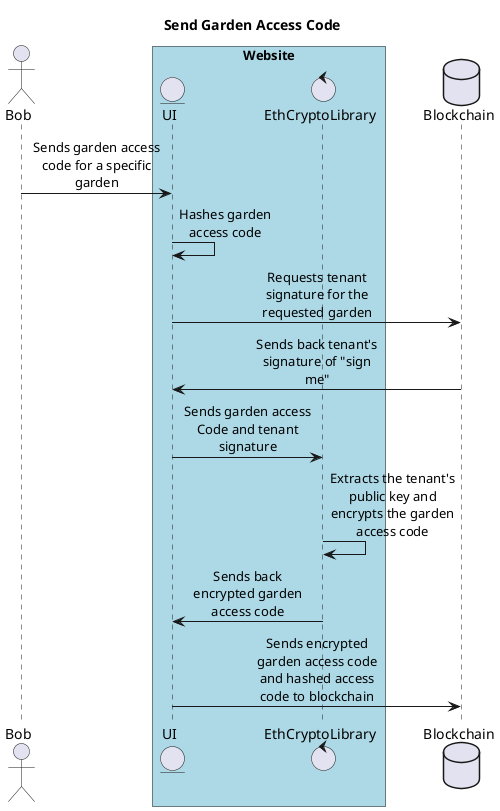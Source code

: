 @startuml send garden access code
title **Send Garden Access Code**
skinparam sequenceMessageAlign center
skinparam maxMessageSize 130

actor Bob
box "Website" #LightBlue
entity UI
control EthCryptoLibrary
end box

database Blockchain

Bob -> UI: Sends garden access code for a specific garden
UI-> UI : Hashes garden access code
UI -> Blockchain: Requests tenant signature for the requested garden
Blockchain-> UI : Sends back tenant's signature of "sign me"
UI-> EthCryptoLibrary: Sends garden access Code and tenant signature
EthCryptoLibrary -> EthCryptoLibrary: Extracts the tenant's public key and encrypts the garden access code
EthCryptoLibrary -> UI : Sends back encrypted garden access code
UI -> Blockchain : Sends encrypted garden access code and hashed access code to blockchain

@enduml